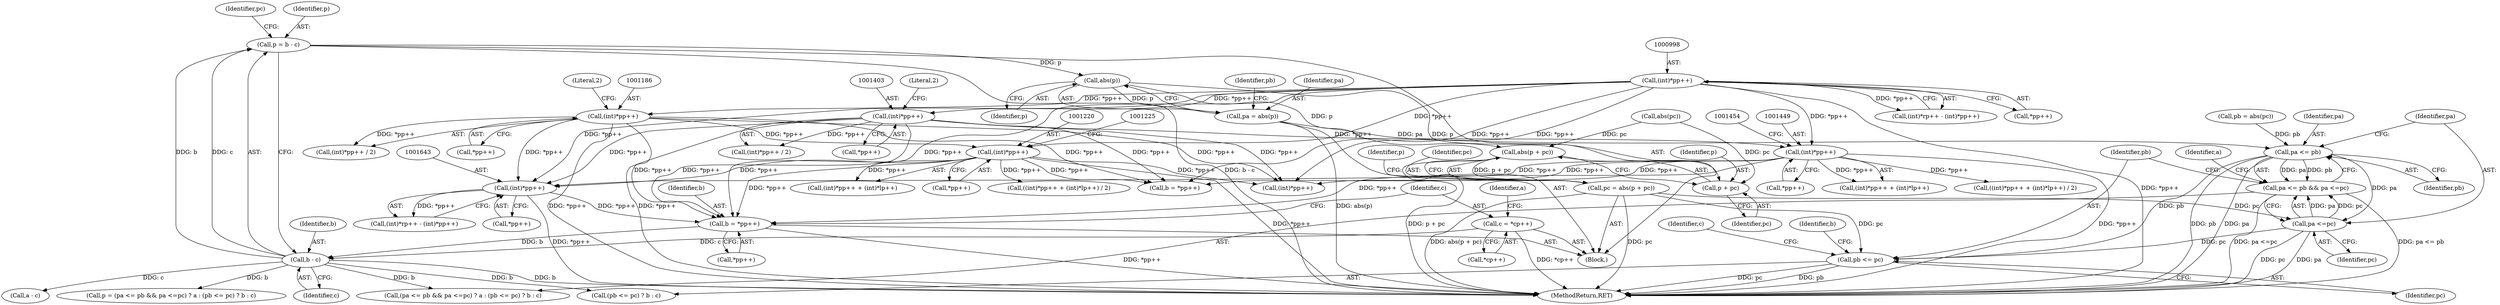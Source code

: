 digraph "0_Chrome_7f3d85b096f66870a15b37c2f40b219b2e292693_32@integer" {
"1001688" [label="(Call,p = b - c)"];
"1001690" [label="(Call,b - c)"];
"1001673" [label="(Call,b = *pp++)"];
"1001219" [label="(Call,(int)*pp++)"];
"1000997" [label="(Call,(int)*pp++)"];
"1001185" [label="(Call,(int)*pp++)"];
"1001402" [label="(Call,(int)*pp++)"];
"1001642" [label="(Call,(int)*pp++)"];
"1001448" [label="(Call,(int)*pp++)"];
"1001678" [label="(Call,c = *cp++)"];
"1001700" [label="(Call,abs(p))"];
"1001698" [label="(Call,pa = abs(p))"];
"1001716" [label="(Call,pa <= pb)"];
"1001715" [label="(Call,pa <= pb && pa <=pc)"];
"1001719" [label="(Call,pa <=pc)"];
"1001724" [label="(Call,pb <= pc)"];
"1001708" [label="(Call,abs(p + pc))"];
"1001706" [label="(Call,pc = abs(p + pc))"];
"1001709" [label="(Call,p + pc)"];
"1001695" [label="(Call,a - c)"];
"1001450" [label="(Call,*pp++)"];
"1001684" [label="(Identifier,a)"];
"1001636" [label="(Call,(int)*rp++ - (int)*pp++)"];
"1000991" [label="(Call,(int)*rp++ - (int)*pp++)"];
"1001447" [label="(Call,(int)*pp++ + (int)*lp++)"];
"1001665" [label="(Block,)"];
"1001710" [label="(Identifier,p)"];
"1001679" [label="(Identifier,c)"];
"1001728" [label="(Identifier,c)"];
"1002197" [label="(MethodReturn,RET)"];
"1001700" [label="(Call,abs(p))"];
"1001694" [label="(Identifier,pc)"];
"1001689" [label="(Identifier,p)"];
"1001644" [label="(Call,*pp++)"];
"1001446" [label="(Call,((int)*pp++ + (int)*lp++) / 2)"];
"1001407" [label="(Literal,2)"];
"1001711" [label="(Identifier,pc)"];
"1001712" [label="(Call,p = (pa <= pb && pa <=pc) ? a : (pb <= pc) ? b : c)"];
"1001692" [label="(Identifier,c)"];
"1001642" [label="(Call,(int)*pp++)"];
"1001218" [label="(Call,(int)*pp++ + (int)*lp++)"];
"1001956" [label="(Call,b = *pp++)"];
"1001720" [label="(Identifier,pa)"];
"1001721" [label="(Identifier,pc)"];
"1001678" [label="(Call,c = *cp++)"];
"1001680" [label="(Call,*cp++)"];
"1001675" [label="(Call,*pp++)"];
"1001702" [label="(Call,pb = abs(pc))"];
"1001724" [label="(Call,pb <= pc)"];
"1001448" [label="(Call,(int)*pp++)"];
"1001707" [label="(Identifier,pc)"];
"1001708" [label="(Call,abs(p + pc))"];
"1001713" [label="(Identifier,p)"];
"1001698" [label="(Call,pa = abs(p))"];
"1001715" [label="(Call,pa <= pb && pa <=pc)"];
"1001706" [label="(Call,pc = abs(p + pc))"];
"1001718" [label="(Identifier,pb)"];
"1001723" [label="(Call,(pb <= pc) ? b : c)"];
"1001719" [label="(Call,pa <=pc)"];
"1001221" [label="(Call,*pp++)"];
"1001674" [label="(Identifier,b)"];
"1001185" [label="(Call,(int)*pp++)"];
"1001219" [label="(Call,(int)*pp++)"];
"1001704" [label="(Call,abs(pc))"];
"1001722" [label="(Identifier,a)"];
"1001709" [label="(Call,p + pc)"];
"1001703" [label="(Identifier,pb)"];
"1001217" [label="(Call,((int)*pp++ + (int)*lp++) / 2)"];
"1001688" [label="(Call,p = b - c)"];
"1001690" [label="(Call,b - c)"];
"1001401" [label="(Call,(int)*pp++ / 2)"];
"1001726" [label="(Identifier,pc)"];
"1001691" [label="(Identifier,b)"];
"1001915" [label="(Call,(int)*pp++)"];
"1001725" [label="(Identifier,pb)"];
"1000999" [label="(Call,*pp++)"];
"1001716" [label="(Call,pa <= pb)"];
"1001701" [label="(Identifier,p)"];
"1001404" [label="(Call,*pp++)"];
"1001699" [label="(Identifier,pa)"];
"1001673" [label="(Call,b = *pp++)"];
"1000997" [label="(Call,(int)*pp++)"];
"1001190" [label="(Literal,2)"];
"1001184" [label="(Call,(int)*pp++ / 2)"];
"1001727" [label="(Identifier,b)"];
"1001187" [label="(Call,*pp++)"];
"1001717" [label="(Identifier,pa)"];
"1001402" [label="(Call,(int)*pp++)"];
"1001714" [label="(Call,(pa <= pb && pa <=pc) ? a : (pb <= pc) ? b : c)"];
"1001688" -> "1001665"  [label="AST: "];
"1001688" -> "1001690"  [label="CFG: "];
"1001689" -> "1001688"  [label="AST: "];
"1001690" -> "1001688"  [label="AST: "];
"1001694" -> "1001688"  [label="CFG: "];
"1001688" -> "1002197"  [label="DDG: b - c"];
"1001690" -> "1001688"  [label="DDG: b"];
"1001690" -> "1001688"  [label="DDG: c"];
"1001688" -> "1001700"  [label="DDG: p"];
"1001690" -> "1001692"  [label="CFG: "];
"1001691" -> "1001690"  [label="AST: "];
"1001692" -> "1001690"  [label="AST: "];
"1001690" -> "1002197"  [label="DDG: b"];
"1001673" -> "1001690"  [label="DDG: b"];
"1001678" -> "1001690"  [label="DDG: c"];
"1001690" -> "1001695"  [label="DDG: c"];
"1001690" -> "1001712"  [label="DDG: b"];
"1001690" -> "1001714"  [label="DDG: b"];
"1001690" -> "1001723"  [label="DDG: b"];
"1001673" -> "1001665"  [label="AST: "];
"1001673" -> "1001675"  [label="CFG: "];
"1001674" -> "1001673"  [label="AST: "];
"1001675" -> "1001673"  [label="AST: "];
"1001679" -> "1001673"  [label="CFG: "];
"1001673" -> "1002197"  [label="DDG: *pp++"];
"1001219" -> "1001673"  [label="DDG: *pp++"];
"1000997" -> "1001673"  [label="DDG: *pp++"];
"1001402" -> "1001673"  [label="DDG: *pp++"];
"1001642" -> "1001673"  [label="DDG: *pp++"];
"1001448" -> "1001673"  [label="DDG: *pp++"];
"1001185" -> "1001673"  [label="DDG: *pp++"];
"1001219" -> "1001218"  [label="AST: "];
"1001219" -> "1001221"  [label="CFG: "];
"1001220" -> "1001219"  [label="AST: "];
"1001221" -> "1001219"  [label="AST: "];
"1001225" -> "1001219"  [label="CFG: "];
"1001219" -> "1002197"  [label="DDG: *pp++"];
"1001219" -> "1001217"  [label="DDG: *pp++"];
"1001219" -> "1001218"  [label="DDG: *pp++"];
"1000997" -> "1001219"  [label="DDG: *pp++"];
"1001185" -> "1001219"  [label="DDG: *pp++"];
"1001219" -> "1001642"  [label="DDG: *pp++"];
"1001219" -> "1001915"  [label="DDG: *pp++"];
"1001219" -> "1001956"  [label="DDG: *pp++"];
"1000997" -> "1000991"  [label="AST: "];
"1000997" -> "1000999"  [label="CFG: "];
"1000998" -> "1000997"  [label="AST: "];
"1000999" -> "1000997"  [label="AST: "];
"1000991" -> "1000997"  [label="CFG: "];
"1000997" -> "1002197"  [label="DDG: *pp++"];
"1000997" -> "1000991"  [label="DDG: *pp++"];
"1000997" -> "1001185"  [label="DDG: *pp++"];
"1000997" -> "1001402"  [label="DDG: *pp++"];
"1000997" -> "1001448"  [label="DDG: *pp++"];
"1000997" -> "1001642"  [label="DDG: *pp++"];
"1000997" -> "1001915"  [label="DDG: *pp++"];
"1000997" -> "1001956"  [label="DDG: *pp++"];
"1001185" -> "1001184"  [label="AST: "];
"1001185" -> "1001187"  [label="CFG: "];
"1001186" -> "1001185"  [label="AST: "];
"1001187" -> "1001185"  [label="AST: "];
"1001190" -> "1001185"  [label="CFG: "];
"1001185" -> "1002197"  [label="DDG: *pp++"];
"1001185" -> "1001184"  [label="DDG: *pp++"];
"1001185" -> "1001642"  [label="DDG: *pp++"];
"1001185" -> "1001915"  [label="DDG: *pp++"];
"1001185" -> "1001956"  [label="DDG: *pp++"];
"1001402" -> "1001401"  [label="AST: "];
"1001402" -> "1001404"  [label="CFG: "];
"1001403" -> "1001402"  [label="AST: "];
"1001404" -> "1001402"  [label="AST: "];
"1001407" -> "1001402"  [label="CFG: "];
"1001402" -> "1002197"  [label="DDG: *pp++"];
"1001402" -> "1001401"  [label="DDG: *pp++"];
"1001402" -> "1001448"  [label="DDG: *pp++"];
"1001402" -> "1001642"  [label="DDG: *pp++"];
"1001402" -> "1001915"  [label="DDG: *pp++"];
"1001402" -> "1001956"  [label="DDG: *pp++"];
"1001642" -> "1001636"  [label="AST: "];
"1001642" -> "1001644"  [label="CFG: "];
"1001643" -> "1001642"  [label="AST: "];
"1001644" -> "1001642"  [label="AST: "];
"1001636" -> "1001642"  [label="CFG: "];
"1001642" -> "1002197"  [label="DDG: *pp++"];
"1001642" -> "1001636"  [label="DDG: *pp++"];
"1001448" -> "1001642"  [label="DDG: *pp++"];
"1001448" -> "1001447"  [label="AST: "];
"1001448" -> "1001450"  [label="CFG: "];
"1001449" -> "1001448"  [label="AST: "];
"1001450" -> "1001448"  [label="AST: "];
"1001454" -> "1001448"  [label="CFG: "];
"1001448" -> "1002197"  [label="DDG: *pp++"];
"1001448" -> "1001446"  [label="DDG: *pp++"];
"1001448" -> "1001447"  [label="DDG: *pp++"];
"1001448" -> "1001915"  [label="DDG: *pp++"];
"1001448" -> "1001956"  [label="DDG: *pp++"];
"1001678" -> "1001665"  [label="AST: "];
"1001678" -> "1001680"  [label="CFG: "];
"1001679" -> "1001678"  [label="AST: "];
"1001680" -> "1001678"  [label="AST: "];
"1001684" -> "1001678"  [label="CFG: "];
"1001678" -> "1002197"  [label="DDG: *cp++"];
"1001700" -> "1001698"  [label="AST: "];
"1001700" -> "1001701"  [label="CFG: "];
"1001701" -> "1001700"  [label="AST: "];
"1001698" -> "1001700"  [label="CFG: "];
"1001700" -> "1001698"  [label="DDG: p"];
"1001700" -> "1001708"  [label="DDG: p"];
"1001700" -> "1001709"  [label="DDG: p"];
"1001698" -> "1001665"  [label="AST: "];
"1001699" -> "1001698"  [label="AST: "];
"1001703" -> "1001698"  [label="CFG: "];
"1001698" -> "1002197"  [label="DDG: abs(p)"];
"1001698" -> "1001716"  [label="DDG: pa"];
"1001716" -> "1001715"  [label="AST: "];
"1001716" -> "1001718"  [label="CFG: "];
"1001717" -> "1001716"  [label="AST: "];
"1001718" -> "1001716"  [label="AST: "];
"1001720" -> "1001716"  [label="CFG: "];
"1001715" -> "1001716"  [label="CFG: "];
"1001716" -> "1002197"  [label="DDG: pb"];
"1001716" -> "1002197"  [label="DDG: pa"];
"1001716" -> "1001715"  [label="DDG: pa"];
"1001716" -> "1001715"  [label="DDG: pb"];
"1001702" -> "1001716"  [label="DDG: pb"];
"1001716" -> "1001719"  [label="DDG: pa"];
"1001716" -> "1001724"  [label="DDG: pb"];
"1001715" -> "1001714"  [label="AST: "];
"1001715" -> "1001719"  [label="CFG: "];
"1001719" -> "1001715"  [label="AST: "];
"1001722" -> "1001715"  [label="CFG: "];
"1001725" -> "1001715"  [label="CFG: "];
"1001715" -> "1002197"  [label="DDG: pa <= pb"];
"1001715" -> "1002197"  [label="DDG: pa <=pc"];
"1001719" -> "1001715"  [label="DDG: pa"];
"1001719" -> "1001715"  [label="DDG: pc"];
"1001719" -> "1001721"  [label="CFG: "];
"1001720" -> "1001719"  [label="AST: "];
"1001721" -> "1001719"  [label="AST: "];
"1001719" -> "1002197"  [label="DDG: pc"];
"1001719" -> "1002197"  [label="DDG: pa"];
"1001706" -> "1001719"  [label="DDG: pc"];
"1001719" -> "1001724"  [label="DDG: pc"];
"1001724" -> "1001723"  [label="AST: "];
"1001724" -> "1001726"  [label="CFG: "];
"1001725" -> "1001724"  [label="AST: "];
"1001726" -> "1001724"  [label="AST: "];
"1001727" -> "1001724"  [label="CFG: "];
"1001728" -> "1001724"  [label="CFG: "];
"1001724" -> "1002197"  [label="DDG: pc"];
"1001724" -> "1002197"  [label="DDG: pb"];
"1001706" -> "1001724"  [label="DDG: pc"];
"1001708" -> "1001706"  [label="AST: "];
"1001708" -> "1001709"  [label="CFG: "];
"1001709" -> "1001708"  [label="AST: "];
"1001706" -> "1001708"  [label="CFG: "];
"1001708" -> "1002197"  [label="DDG: p + pc"];
"1001708" -> "1001706"  [label="DDG: p + pc"];
"1001704" -> "1001708"  [label="DDG: pc"];
"1001706" -> "1001665"  [label="AST: "];
"1001707" -> "1001706"  [label="AST: "];
"1001713" -> "1001706"  [label="CFG: "];
"1001706" -> "1002197"  [label="DDG: abs(p + pc)"];
"1001706" -> "1002197"  [label="DDG: pc"];
"1001709" -> "1001711"  [label="CFG: "];
"1001710" -> "1001709"  [label="AST: "];
"1001711" -> "1001709"  [label="AST: "];
"1001704" -> "1001709"  [label="DDG: pc"];
}
